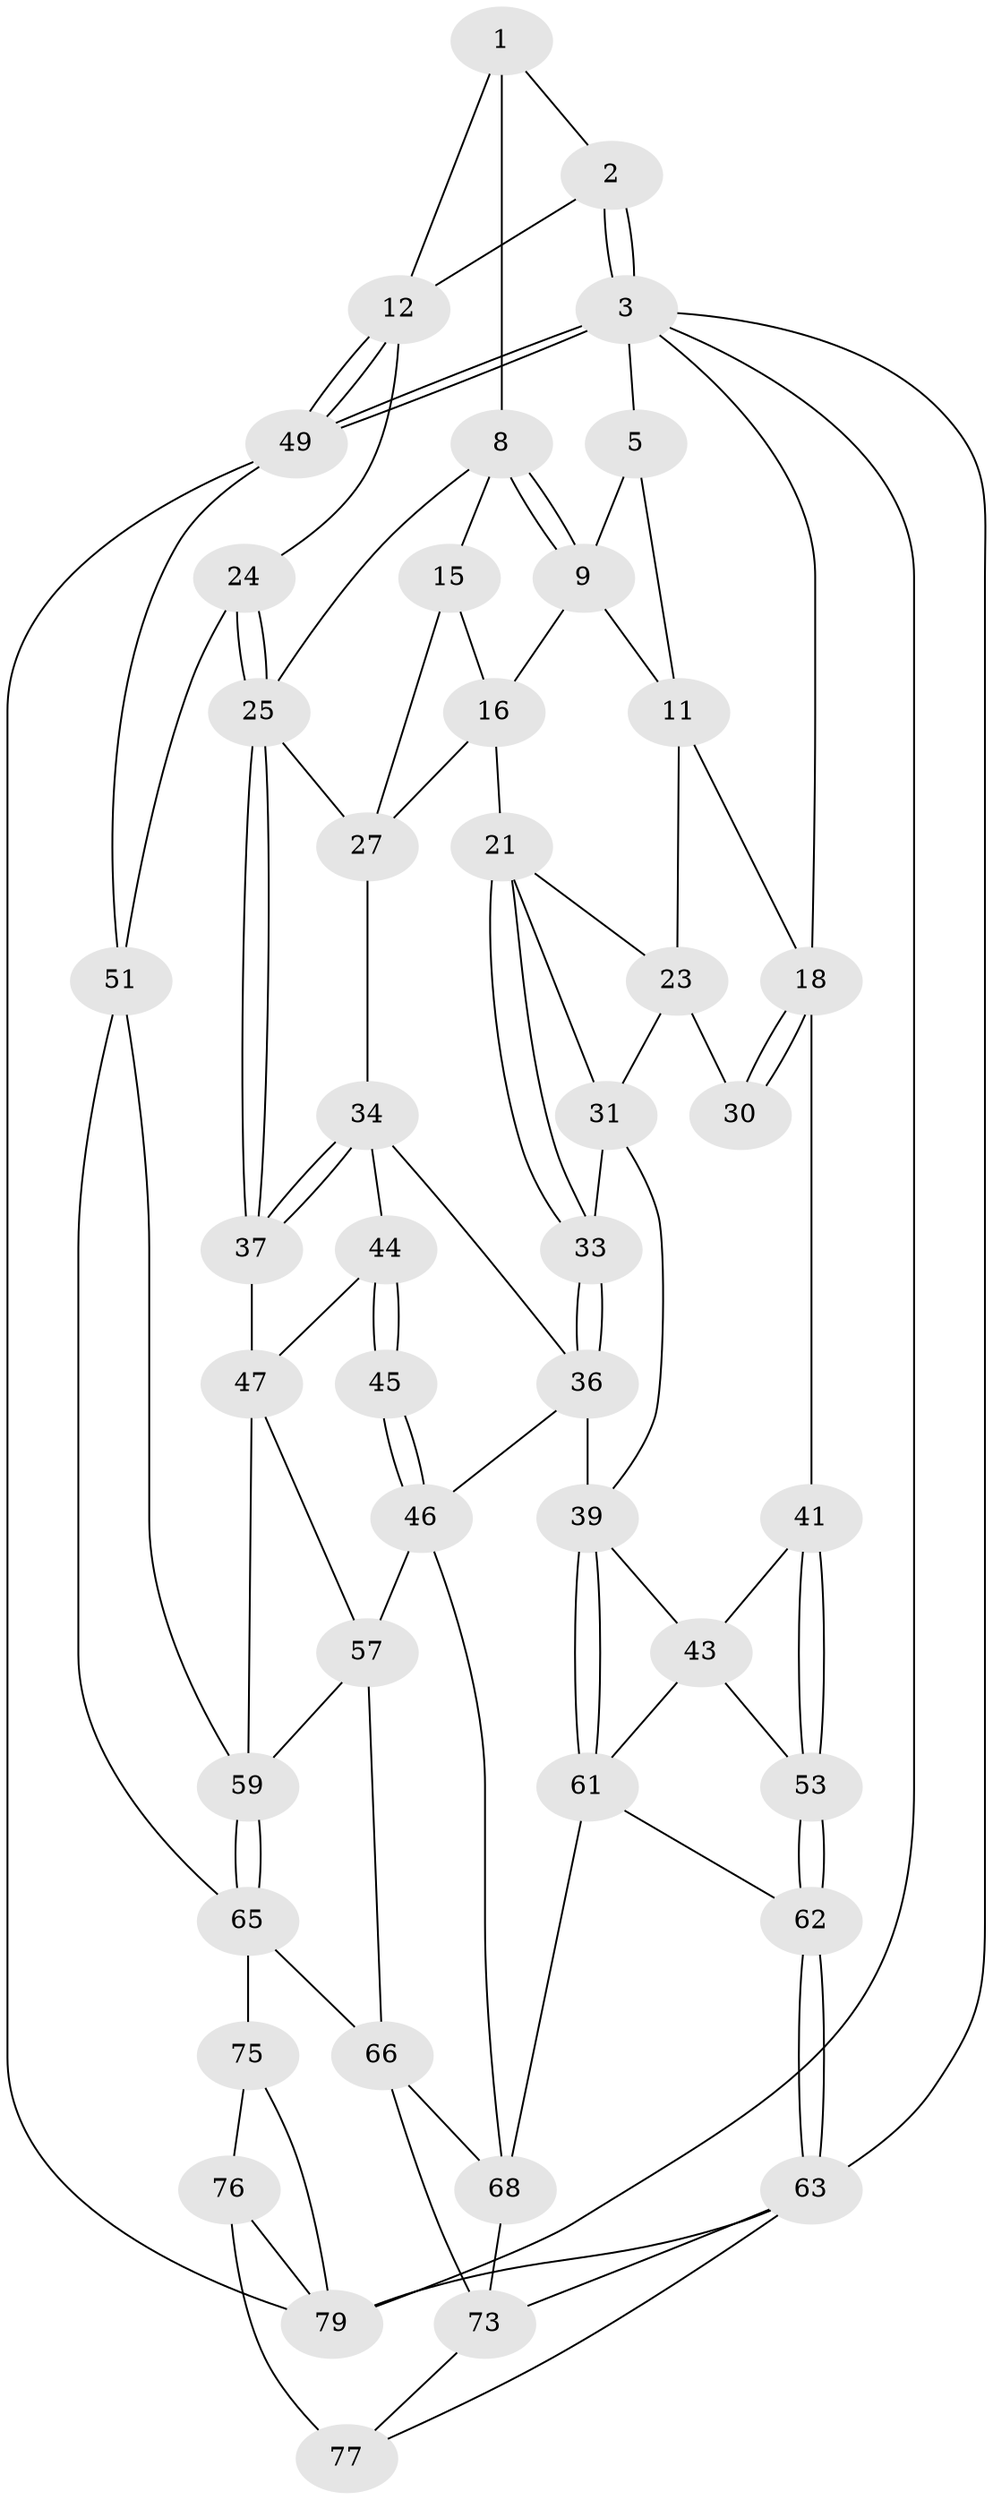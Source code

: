 // original degree distribution, {3: 0.03614457831325301, 4: 0.25301204819277107, 6: 0.24096385542168675, 5: 0.46987951807228917}
// Generated by graph-tools (version 1.1) at 2025/42/03/06/25 10:42:31]
// undirected, 45 vertices, 100 edges
graph export_dot {
graph [start="1"]
  node [color=gray90,style=filled];
  1 [pos="+1+0",super="+7"];
  2 [pos="+1+0"];
  3 [pos="+1+0",super="+4"];
  5 [pos="+0.10301991094142963+0",super="+6"];
  8 [pos="+0.5716156459491057+0.15610030604018588",super="+14"];
  9 [pos="+0.5491565495442234+0.06150077714691794",super="+10"];
  11 [pos="+0.20709144075621205+0.048113321621171795",super="+17"];
  12 [pos="+0.8824933046687683+0.32199234541898925",super="+13"];
  15 [pos="+0.4999672718437847+0.20966566523790994"];
  16 [pos="+0.3598426632586484+0.2058058890849551",super="+20"];
  18 [pos="+0.024162735278191738+0.28386896460797323",super="+19"];
  21 [pos="+0.3218788646004522+0.2876664407616967",super="+22"];
  23 [pos="+0.19466936713674002+0.2836155876939674",super="+29"];
  24 [pos="+0.6762815475037227+0.4202597379370317"];
  25 [pos="+0.6101834820102637+0.39412675964606236",super="+26"];
  27 [pos="+0.43326945199850886+0.3331684608422951",super="+28"];
  30 [pos="+0.12490317799184208+0.39010329001053595"];
  31 [pos="+0.24132368737294335+0.38588386157779975",super="+32"];
  33 [pos="+0.3213430863972098+0.40993222827934483"];
  34 [pos="+0.40107168806057764+0.39865090691668303",super="+35"];
  36 [pos="+0.3347265882535762+0.4219040741863345",super="+38"];
  37 [pos="+0.5575113535622104+0.424585498654305"];
  39 [pos="+0.1878035122143653+0.5461293858313906",super="+40"];
  41 [pos="+0+0.3924797812004933",super="+42"];
  43 [pos="+0.03473112401921946+0.5022700129588263",super="+55"];
  44 [pos="+0.3714651346585616+0.47728756308923614",super="+48"];
  45 [pos="+0.37213062684763054+0.5490014440711514"];
  46 [pos="+0.36428691679830416+0.5867758502624977",super="+58"];
  47 [pos="+0.5422162102250678+0.4470173785146844",super="+56"];
  49 [pos="+1+0.4464999647571241",super="+50"];
  51 [pos="+0.8104367279301569+0.6103819042385001",super="+52"];
  53 [pos="+0+0.5597613961967683",super="+54"];
  57 [pos="+0.44107621421212057+0.6516362889228603",super="+64"];
  59 [pos="+0.6399998140392431+0.5878567249620682",super="+60"];
  61 [pos="+0.17080953599972004+0.5805137853059569",super="+70"];
  62 [pos="+0+1",super="+71"];
  63 [pos="+0+1",super="+74"];
  65 [pos="+0.6670643470044448+0.7476397237582774",super="+67"];
  66 [pos="+0.6171886303143248+0.759683325892282",super="+72"];
  68 [pos="+0.3648563023985313+0.7539845768420194",super="+69"];
  73 [pos="+0.2135617762410503+1",super="+78"];
  75 [pos="+0.7925575029149318+0.848363252879266",super="+80"];
  76 [pos="+0.6628997759522725+0.9447011468005482",super="+82"];
  77 [pos="+0.5570182172788581+0.9050782547485248",super="+81"];
  79 [pos="+1+0.6998912251893875",super="+83"];
  1 -- 2;
  1 -- 8;
  1 -- 12;
  2 -- 3;
  2 -- 3;
  2 -- 12;
  3 -- 49;
  3 -- 49;
  3 -- 79;
  3 -- 18;
  3 -- 5;
  3 -- 63;
  5 -- 11;
  5 -- 9;
  8 -- 9;
  8 -- 9;
  8 -- 15;
  8 -- 25;
  9 -- 16;
  9 -- 11;
  11 -- 18;
  11 -- 23;
  12 -- 49;
  12 -- 49;
  12 -- 24;
  15 -- 16;
  15 -- 27;
  16 -- 27;
  16 -- 21;
  18 -- 30;
  18 -- 30;
  18 -- 41;
  21 -- 33;
  21 -- 33;
  21 -- 23;
  21 -- 31;
  23 -- 31;
  23 -- 30;
  24 -- 25;
  24 -- 25;
  24 -- 51;
  25 -- 37;
  25 -- 37;
  25 -- 27;
  27 -- 34;
  31 -- 33;
  31 -- 39;
  33 -- 36;
  33 -- 36;
  34 -- 37;
  34 -- 37;
  34 -- 36;
  34 -- 44;
  36 -- 46;
  36 -- 39;
  37 -- 47;
  39 -- 61;
  39 -- 61;
  39 -- 43;
  41 -- 53;
  41 -- 53;
  41 -- 43;
  43 -- 61;
  43 -- 53;
  44 -- 45 [weight=2];
  44 -- 45;
  44 -- 47;
  45 -- 46;
  45 -- 46;
  46 -- 57;
  46 -- 68;
  47 -- 57;
  47 -- 59;
  49 -- 51;
  49 -- 79;
  51 -- 65;
  51 -- 59;
  53 -- 62 [weight=2];
  53 -- 62;
  57 -- 66;
  57 -- 59;
  59 -- 65;
  59 -- 65;
  61 -- 68;
  61 -- 62;
  62 -- 63;
  62 -- 63;
  63 -- 79;
  63 -- 73;
  63 -- 77;
  65 -- 66;
  65 -- 75;
  66 -- 73;
  66 -- 68;
  68 -- 73;
  73 -- 77;
  75 -- 76;
  75 -- 79 [weight=2];
  76 -- 77 [weight=2];
  76 -- 79;
}
